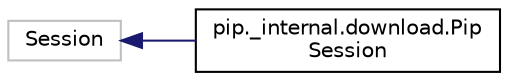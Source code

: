 digraph "Graphical Class Hierarchy"
{
  edge [fontname="Helvetica",fontsize="10",labelfontname="Helvetica",labelfontsize="10"];
  node [fontname="Helvetica",fontsize="10",shape=record];
  rankdir="LR";
  Node77 [label="Session",height=0.2,width=0.4,color="grey75", fillcolor="white", style="filled"];
  Node77 -> Node0 [dir="back",color="midnightblue",fontsize="10",style="solid",fontname="Helvetica"];
  Node0 [label="pip._internal.download.Pip\lSession",height=0.2,width=0.4,color="black", fillcolor="white", style="filled",URL="$classpip_1_1__internal_1_1download_1_1_pip_session.html"];
}

